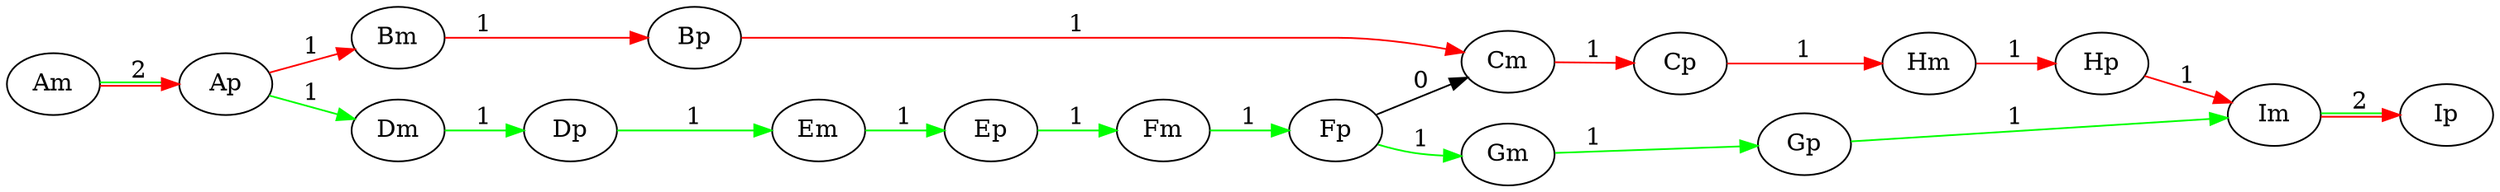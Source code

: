 digraph{
	rankdir=LR
	Am -> Ap [label=2  color="red:green"]
	Ap -> Bm [label=1  color="red"]
	Ap -> Dm [label=1  color="green"]
	Bm -> Bp [label=1  color="red"]
	Bp -> Cm [label=1  color="red"]
	Dm -> Dp [label=1  color="green"]
	Dp -> Em [label=1  color="green"]
	Cm -> Cp [label=1  color="red"]
	Cp -> Hm [label=1  color="red"]
	Hm -> Hp [label=1  color="red"]
	Hp -> Im [label=1  color="red"]
	Em -> Ep [label=1  color="green"]
	Ep -> Fm [label=1  color="green"]
	Fm -> Fp [label=1  color="green"]
	Fp -> Gm [label=1  color="green"]
	Fp -> Cm [label=0]
	Gm -> Gp [label=1  color="green"]
	Gp -> Im [label=1  color="green"]
	Im -> Ip [label=2  color="red:green"]
}